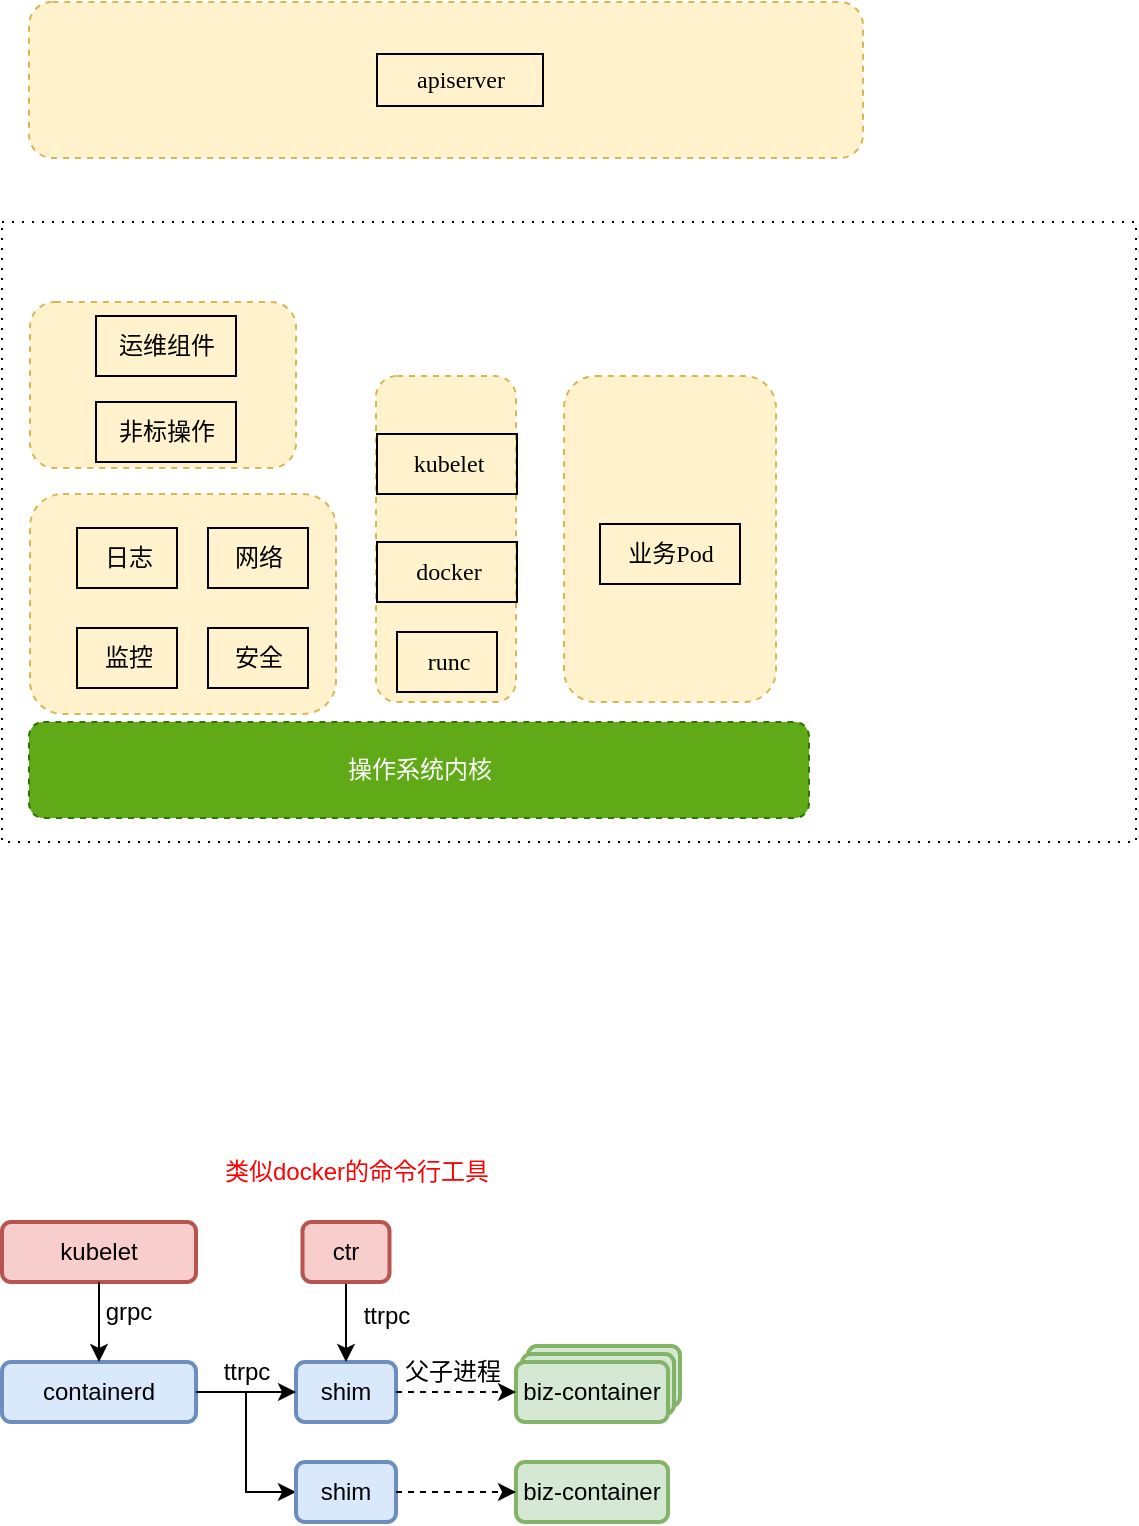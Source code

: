 <mxfile version="20.8.3" type="github">
  <diagram id="cJuy4rX8pp-478NlME3G" name="第 1 页">
    <mxGraphModel dx="1242" dy="742" grid="1" gridSize="10" guides="1" tooltips="1" connect="1" arrows="1" fold="1" page="1" pageScale="1" pageWidth="827" pageHeight="1169" math="0" shadow="0">
      <root>
        <mxCell id="0" />
        <mxCell id="1" parent="0" />
        <mxCell id="cF7I4DhwhSZbUbIOP7T6-1" value="" style="rounded=1;whiteSpace=wrap;html=1;dashed=1;fillColor=#fff2cc;strokeColor=#d6b656;" vertex="1" parent="1">
          <mxGeometry x="146.5" y="270" width="417" height="78" as="geometry" />
        </mxCell>
        <mxCell id="cF7I4DhwhSZbUbIOP7T6-3" value="apiserver" style="text;html=1;align=center;verticalAlign=middle;resizable=0;points=[];autosize=1;strokeColor=default;fillColor=none;fontFamily=source code pro;" vertex="1" parent="1">
          <mxGeometry x="320.5" y="296" width="83" height="26" as="geometry" />
        </mxCell>
        <mxCell id="cF7I4DhwhSZbUbIOP7T6-4" value="" style="rounded=0;whiteSpace=wrap;html=1;dashed=1;fontFamily=source code pro;dashPattern=1 4;" vertex="1" parent="1">
          <mxGeometry x="133" y="380" width="567" height="310" as="geometry" />
        </mxCell>
        <mxCell id="cF7I4DhwhSZbUbIOP7T6-6" value="操作系统内核" style="rounded=1;whiteSpace=wrap;html=1;dashed=1;fillColor=#60a917;strokeColor=#2D7600;fontColor=#ffffff;" vertex="1" parent="1">
          <mxGeometry x="146.5" y="630" width="390" height="48" as="geometry" />
        </mxCell>
        <mxCell id="cF7I4DhwhSZbUbIOP7T6-9" value="" style="rounded=1;whiteSpace=wrap;html=1;dashed=1;fillColor=#fff2cc;strokeColor=#d6b656;" vertex="1" parent="1">
          <mxGeometry x="320" y="457" width="70" height="163" as="geometry" />
        </mxCell>
        <mxCell id="cF7I4DhwhSZbUbIOP7T6-10" value="" style="rounded=1;whiteSpace=wrap;html=1;dashed=1;fillColor=#fff2cc;strokeColor=#d6b656;" vertex="1" parent="1">
          <mxGeometry x="414" y="457" width="106" height="163" as="geometry" />
        </mxCell>
        <mxCell id="cF7I4DhwhSZbUbIOP7T6-12" value="" style="rounded=1;whiteSpace=wrap;html=1;dashed=1;fillColor=#fff2cc;strokeColor=#d6b656;" vertex="1" parent="1">
          <mxGeometry x="147" y="516" width="153" height="110" as="geometry" />
        </mxCell>
        <mxCell id="cF7I4DhwhSZbUbIOP7T6-13" value="" style="rounded=1;whiteSpace=wrap;html=1;dashed=1;fillColor=#fff2cc;strokeColor=#d6b656;" vertex="1" parent="1">
          <mxGeometry x="147" y="420" width="133" height="83" as="geometry" />
        </mxCell>
        <mxCell id="cF7I4DhwhSZbUbIOP7T6-14" value="kubelet" style="text;html=1;align=center;verticalAlign=middle;resizable=0;points=[];autosize=1;strokeColor=default;fillColor=none;fontFamily=source code pro;" vertex="1" parent="1">
          <mxGeometry x="320.5" y="486" width="70" height="30" as="geometry" />
        </mxCell>
        <mxCell id="cF7I4DhwhSZbUbIOP7T6-15" value="docker" style="text;html=1;align=center;verticalAlign=middle;resizable=0;points=[];autosize=1;strokeColor=default;fillColor=none;fontFamily=source code pro;" vertex="1" parent="1">
          <mxGeometry x="320.5" y="540" width="70" height="30" as="geometry" />
        </mxCell>
        <mxCell id="cF7I4DhwhSZbUbIOP7T6-16" value="runc" style="text;html=1;align=center;verticalAlign=middle;resizable=0;points=[];autosize=1;strokeColor=default;fillColor=none;fontFamily=source code pro;" vertex="1" parent="1">
          <mxGeometry x="330.5" y="585" width="50" height="30" as="geometry" />
        </mxCell>
        <mxCell id="cF7I4DhwhSZbUbIOP7T6-17" value="业务Pod" style="text;html=1;align=center;verticalAlign=middle;resizable=0;points=[];autosize=1;strokeColor=default;fillColor=none;fontFamily=source code pro;" vertex="1" parent="1">
          <mxGeometry x="432" y="531" width="70" height="30" as="geometry" />
        </mxCell>
        <mxCell id="cF7I4DhwhSZbUbIOP7T6-18" value="日志" style="text;html=1;align=center;verticalAlign=middle;resizable=0;points=[];autosize=1;strokeColor=default;fillColor=none;fontFamily=source code pro;" vertex="1" parent="1">
          <mxGeometry x="170.5" y="533" width="50" height="30" as="geometry" />
        </mxCell>
        <mxCell id="cF7I4DhwhSZbUbIOP7T6-19" value="网络" style="text;html=1;align=center;verticalAlign=middle;resizable=0;points=[];autosize=1;strokeColor=default;fillColor=none;fontFamily=source code pro;" vertex="1" parent="1">
          <mxGeometry x="236" y="533" width="50" height="30" as="geometry" />
        </mxCell>
        <mxCell id="cF7I4DhwhSZbUbIOP7T6-20" value="监控" style="text;html=1;align=center;verticalAlign=middle;resizable=0;points=[];autosize=1;strokeColor=default;fillColor=none;fontFamily=source code pro;" vertex="1" parent="1">
          <mxGeometry x="170.5" y="583" width="50" height="30" as="geometry" />
        </mxCell>
        <mxCell id="cF7I4DhwhSZbUbIOP7T6-21" value="安全" style="text;html=1;align=center;verticalAlign=middle;resizable=0;points=[];autosize=1;strokeColor=default;fillColor=none;fontFamily=source code pro;" vertex="1" parent="1">
          <mxGeometry x="236" y="583" width="50" height="30" as="geometry" />
        </mxCell>
        <mxCell id="cF7I4DhwhSZbUbIOP7T6-22" value="运维组件" style="text;html=1;align=center;verticalAlign=middle;resizable=0;points=[];autosize=1;strokeColor=default;fillColor=none;fontFamily=source code pro;" vertex="1" parent="1">
          <mxGeometry x="180" y="427" width="70" height="30" as="geometry" />
        </mxCell>
        <mxCell id="cF7I4DhwhSZbUbIOP7T6-23" value="非标操作" style="text;html=1;align=center;verticalAlign=middle;resizable=0;points=[];autosize=1;strokeColor=default;fillColor=none;fontFamily=source code pro;" vertex="1" parent="1">
          <mxGeometry x="180" y="470" width="70" height="30" as="geometry" />
        </mxCell>
        <mxCell id="cF7I4DhwhSZbUbIOP7T6-24" value="kubelet" style="rounded=1;whiteSpace=wrap;html=1;fillColor=#f8cecc;strokeColor=#b85450;strokeWidth=2;" vertex="1" parent="1">
          <mxGeometry x="133" y="880" width="97" height="30" as="geometry" />
        </mxCell>
        <mxCell id="cF7I4DhwhSZbUbIOP7T6-46" style="edgeStyle=orthogonalEdgeStyle;rounded=0;orthogonalLoop=1;jettySize=auto;html=1;exitX=1;exitY=0.5;exitDx=0;exitDy=0;entryX=0;entryY=0.5;entryDx=0;entryDy=0;fontFamily=Helvetica;fontColor=#000000;" edge="1" parent="1" source="cF7I4DhwhSZbUbIOP7T6-25" target="cF7I4DhwhSZbUbIOP7T6-41">
          <mxGeometry relative="1" as="geometry" />
        </mxCell>
        <mxCell id="cF7I4DhwhSZbUbIOP7T6-25" value="containerd" style="rounded=1;whiteSpace=wrap;html=1;fillColor=#dae8fc;strokeColor=#6c8ebf;strokeWidth=2;" vertex="1" parent="1">
          <mxGeometry x="133" y="950" width="97" height="30" as="geometry" />
        </mxCell>
        <mxCell id="cF7I4DhwhSZbUbIOP7T6-26" value="" style="endArrow=classic;html=1;rounded=0;fontFamily=source code pro;fontColor=#000000;exitX=0.5;exitY=1;exitDx=0;exitDy=0;entryX=0.5;entryY=0;entryDx=0;entryDy=0;" edge="1" parent="1" source="cF7I4DhwhSZbUbIOP7T6-24" target="cF7I4DhwhSZbUbIOP7T6-25">
          <mxGeometry width="50" height="50" relative="1" as="geometry">
            <mxPoint x="360" y="930" as="sourcePoint" />
            <mxPoint x="410" y="880" as="targetPoint" />
          </mxGeometry>
        </mxCell>
        <mxCell id="cF7I4DhwhSZbUbIOP7T6-27" value="shim" style="rounded=1;whiteSpace=wrap;html=1;fillColor=#dae8fc;strokeColor=#6c8ebf;strokeWidth=2;" vertex="1" parent="1">
          <mxGeometry x="280" y="950" width="50" height="30" as="geometry" />
        </mxCell>
        <mxCell id="cF7I4DhwhSZbUbIOP7T6-28" value="grpc" style="text;html=1;align=center;verticalAlign=middle;resizable=0;points=[];autosize=1;strokeColor=none;fillColor=none;fontFamily=Helvetica;fontColor=#000000;" vertex="1" parent="1">
          <mxGeometry x="170.5" y="910" width="50" height="30" as="geometry" />
        </mxCell>
        <mxCell id="cF7I4DhwhSZbUbIOP7T6-29" value="biz-container" style="rounded=1;whiteSpace=wrap;html=1;fillColor=#d5e8d4;strokeColor=#82b366;strokeWidth=2;" vertex="1" parent="1">
          <mxGeometry x="396" y="942" width="76" height="30" as="geometry" />
        </mxCell>
        <mxCell id="cF7I4DhwhSZbUbIOP7T6-30" value="biz-container" style="rounded=1;whiteSpace=wrap;html=1;fillColor=#d5e8d4;strokeColor=#82b366;strokeWidth=2;" vertex="1" parent="1">
          <mxGeometry x="393" y="946" width="76" height="30" as="geometry" />
        </mxCell>
        <mxCell id="cF7I4DhwhSZbUbIOP7T6-31" value="biz-container" style="rounded=1;whiteSpace=wrap;html=1;fillColor=#d5e8d4;strokeColor=#82b366;strokeWidth=2;" vertex="1" parent="1">
          <mxGeometry x="390" y="950" width="76" height="30" as="geometry" />
        </mxCell>
        <mxCell id="cF7I4DhwhSZbUbIOP7T6-32" value="" style="endArrow=classic;html=1;rounded=0;fontFamily=Helvetica;fontColor=#000000;exitX=1;exitY=0.5;exitDx=0;exitDy=0;entryX=0;entryY=0.5;entryDx=0;entryDy=0;dashed=1;" edge="1" parent="1" source="cF7I4DhwhSZbUbIOP7T6-27" target="cF7I4DhwhSZbUbIOP7T6-31">
          <mxGeometry width="50" height="50" relative="1" as="geometry">
            <mxPoint x="360" y="920" as="sourcePoint" />
            <mxPoint x="410" y="870" as="targetPoint" />
          </mxGeometry>
        </mxCell>
        <mxCell id="cF7I4DhwhSZbUbIOP7T6-35" value="父子进程" style="text;html=1;align=center;verticalAlign=middle;resizable=0;points=[];autosize=1;strokeColor=none;fillColor=none;fontFamily=Helvetica;fontColor=#000000;" vertex="1" parent="1">
          <mxGeometry x="323" y="940" width="70" height="30" as="geometry" />
        </mxCell>
        <mxCell id="cF7I4DhwhSZbUbIOP7T6-36" value="" style="endArrow=classic;html=1;rounded=0;fontFamily=Helvetica;fontColor=#000000;exitX=1;exitY=0.5;exitDx=0;exitDy=0;entryX=0;entryY=0.5;entryDx=0;entryDy=0;" edge="1" parent="1" source="cF7I4DhwhSZbUbIOP7T6-25" target="cF7I4DhwhSZbUbIOP7T6-27">
          <mxGeometry width="50" height="50" relative="1" as="geometry">
            <mxPoint x="360" y="920" as="sourcePoint" />
            <mxPoint x="410" y="870" as="targetPoint" />
          </mxGeometry>
        </mxCell>
        <mxCell id="cF7I4DhwhSZbUbIOP7T6-37" value="ttrpc" style="text;html=1;align=center;verticalAlign=middle;resizable=0;points=[];autosize=1;strokeColor=none;fillColor=none;fontFamily=Helvetica;fontColor=#000000;" vertex="1" parent="1">
          <mxGeometry x="230" y="940" width="50" height="30" as="geometry" />
        </mxCell>
        <mxCell id="cF7I4DhwhSZbUbIOP7T6-39" style="edgeStyle=orthogonalEdgeStyle;rounded=0;orthogonalLoop=1;jettySize=auto;html=1;exitX=0.5;exitY=1;exitDx=0;exitDy=0;entryX=0.5;entryY=0;entryDx=0;entryDy=0;fontFamily=Helvetica;fontColor=#000000;" edge="1" parent="1" source="cF7I4DhwhSZbUbIOP7T6-38" target="cF7I4DhwhSZbUbIOP7T6-27">
          <mxGeometry relative="1" as="geometry" />
        </mxCell>
        <mxCell id="cF7I4DhwhSZbUbIOP7T6-38" value="ctr" style="rounded=1;whiteSpace=wrap;html=1;fillColor=#f8cecc;strokeColor=#b85450;strokeWidth=2;" vertex="1" parent="1">
          <mxGeometry x="283.25" y="880" width="43.5" height="30" as="geometry" />
        </mxCell>
        <mxCell id="cF7I4DhwhSZbUbIOP7T6-40" value="ttrpc" style="text;html=1;align=center;verticalAlign=middle;resizable=0;points=[];autosize=1;strokeColor=none;fillColor=none;fontFamily=Helvetica;fontColor=#000000;" vertex="1" parent="1">
          <mxGeometry x="300" y="912" width="50" height="30" as="geometry" />
        </mxCell>
        <mxCell id="cF7I4DhwhSZbUbIOP7T6-41" value="shim" style="rounded=1;whiteSpace=wrap;html=1;fillColor=#dae8fc;strokeColor=#6c8ebf;strokeWidth=2;" vertex="1" parent="1">
          <mxGeometry x="280" y="1000" width="50" height="30" as="geometry" />
        </mxCell>
        <mxCell id="cF7I4DhwhSZbUbIOP7T6-44" value="biz-container" style="rounded=1;whiteSpace=wrap;html=1;fillColor=#d5e8d4;strokeColor=#82b366;strokeWidth=2;" vertex="1" parent="1">
          <mxGeometry x="390" y="1000" width="76" height="30" as="geometry" />
        </mxCell>
        <mxCell id="cF7I4DhwhSZbUbIOP7T6-45" value="" style="endArrow=classic;html=1;rounded=0;fontFamily=Helvetica;fontColor=#000000;entryX=0;entryY=0.5;entryDx=0;entryDy=0;exitX=1;exitY=0.5;exitDx=0;exitDy=0;dashed=1;" edge="1" parent="1" source="cF7I4DhwhSZbUbIOP7T6-41" target="cF7I4DhwhSZbUbIOP7T6-44">
          <mxGeometry width="50" height="50" relative="1" as="geometry">
            <mxPoint x="360" y="920" as="sourcePoint" />
            <mxPoint x="410" y="870" as="targetPoint" />
          </mxGeometry>
        </mxCell>
        <mxCell id="cF7I4DhwhSZbUbIOP7T6-47" value="类似docker的命令行工具" style="text;html=1;align=center;verticalAlign=middle;resizable=0;points=[];autosize=1;strokeColor=none;fillColor=none;fontFamily=Helvetica;fontColor=#FF0000;strokeWidth=2;" vertex="1" parent="1">
          <mxGeometry x="230" y="840" width="160" height="30" as="geometry" />
        </mxCell>
      </root>
    </mxGraphModel>
  </diagram>
</mxfile>
